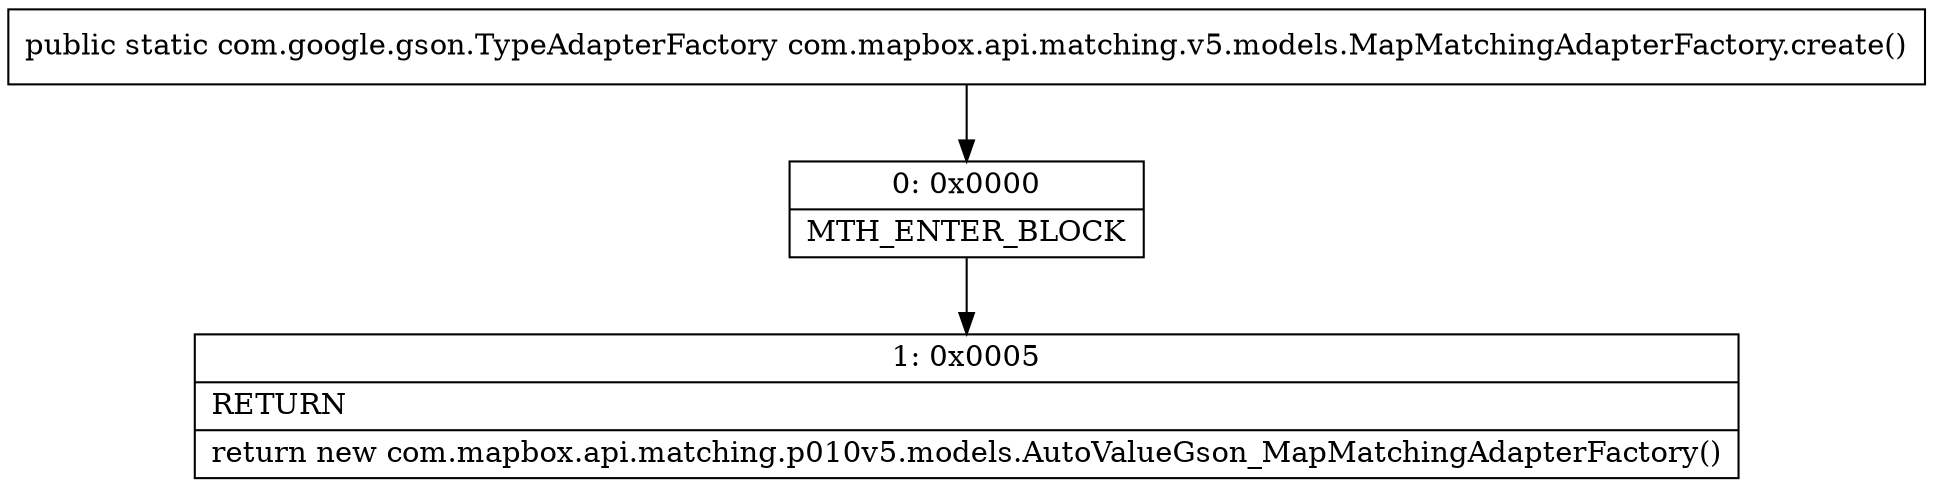digraph "CFG forcom.mapbox.api.matching.v5.models.MapMatchingAdapterFactory.create()Lcom\/google\/gson\/TypeAdapterFactory;" {
Node_0 [shape=record,label="{0\:\ 0x0000|MTH_ENTER_BLOCK\l}"];
Node_1 [shape=record,label="{1\:\ 0x0005|RETURN\l|return new com.mapbox.api.matching.p010v5.models.AutoValueGson_MapMatchingAdapterFactory()\l}"];
MethodNode[shape=record,label="{public static com.google.gson.TypeAdapterFactory com.mapbox.api.matching.v5.models.MapMatchingAdapterFactory.create() }"];
MethodNode -> Node_0;
Node_0 -> Node_1;
}

